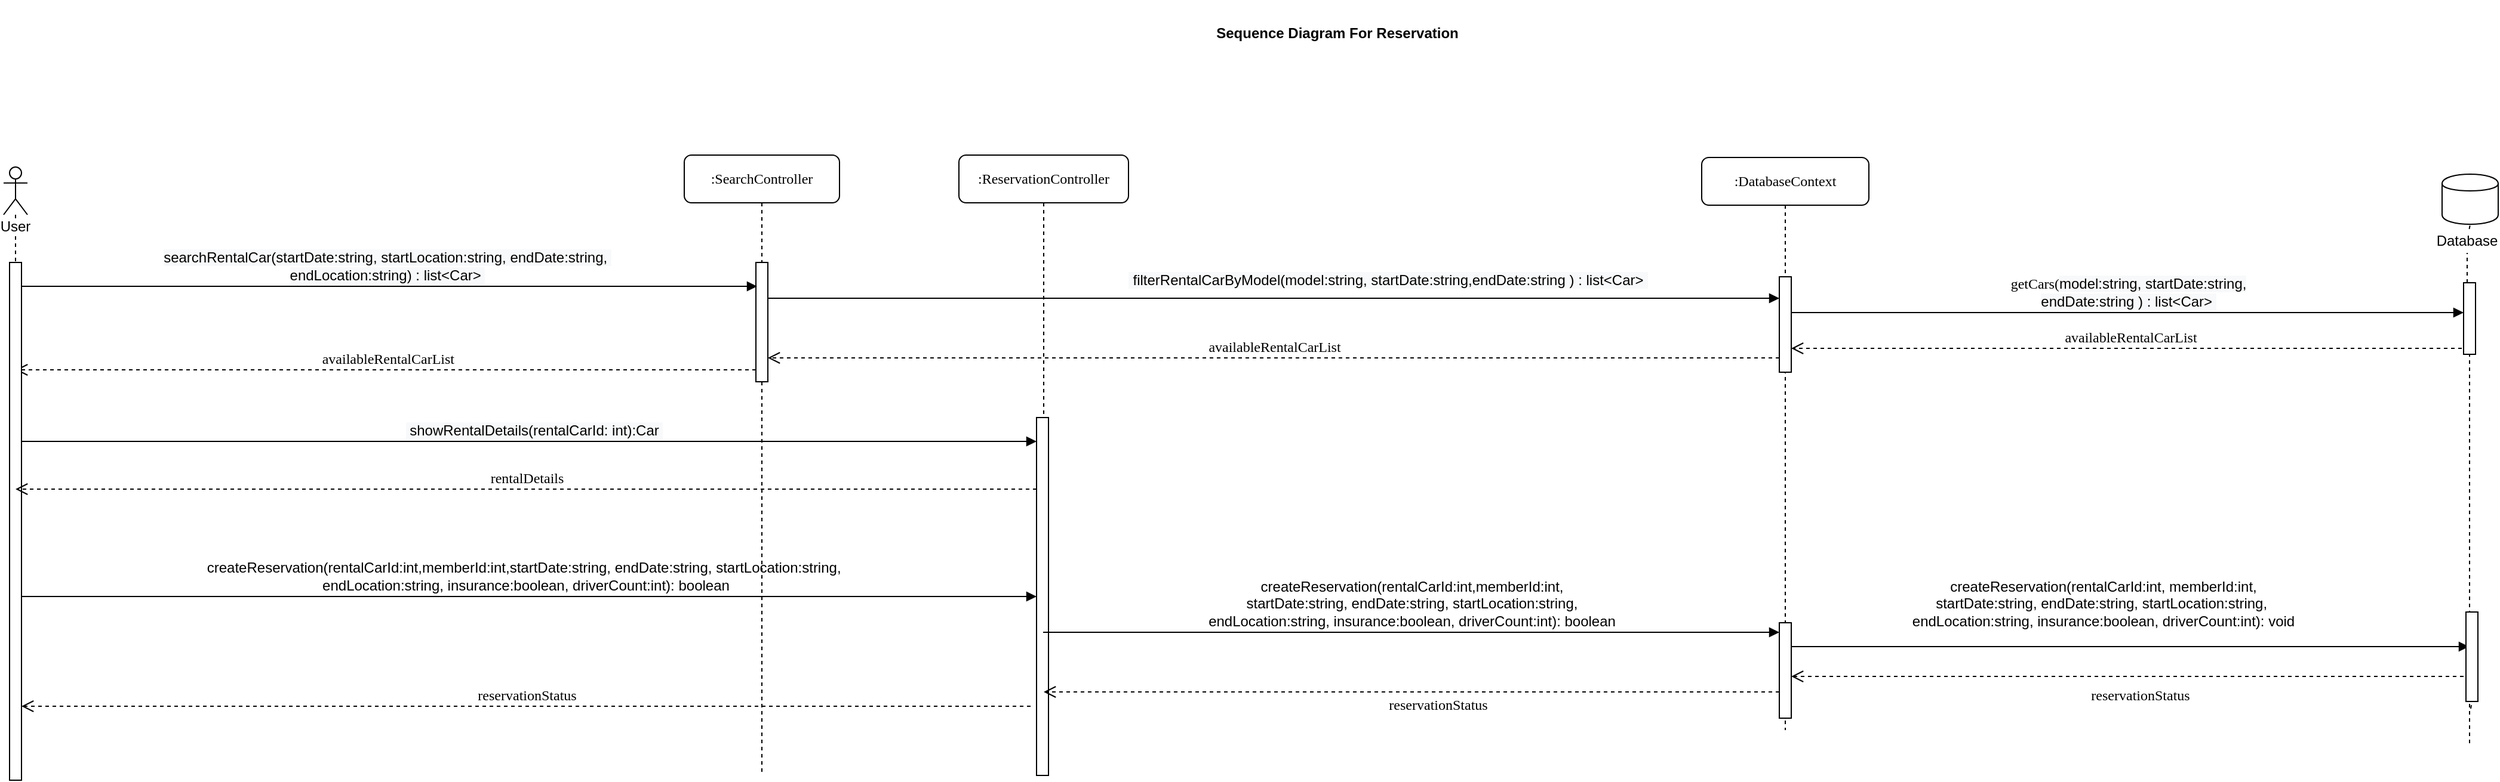 <mxfile version="13.1.14" type="device"><diagram name="Page-1" id="13e1069c-82ec-6db2-03f1-153e76fe0fe0"><mxGraphModel dx="1597" dy="1164" grid="0" gridSize="10" guides="0" tooltips="1" connect="1" arrows="1" fold="1" page="0" pageScale="1" pageWidth="1100" pageHeight="850" background="#ffffff" math="0" shadow="0"><root><mxCell id="0"/><mxCell id="1" parent="0"/><mxCell id="7baba1c4bc27f4b0-2" value=":SearchController" style="shape=umlLifeline;perimeter=lifelinePerimeter;whiteSpace=wrap;html=1;container=1;collapsible=0;recursiveResize=0;outlineConnect=0;rounded=1;shadow=0;comic=0;labelBackgroundColor=none;strokeWidth=1;fontFamily=Verdana;fontSize=12;align=center;" parent="1" vertex="1"><mxGeometry x="230" y="70" width="130" height="520" as="geometry"/></mxCell><mxCell id="7baba1c4bc27f4b0-10" value="" style="html=1;points=[];perimeter=orthogonalPerimeter;rounded=0;shadow=0;comic=0;labelBackgroundColor=none;strokeWidth=1;fontFamily=Verdana;fontSize=12;align=center;" parent="7baba1c4bc27f4b0-2" vertex="1"><mxGeometry x="60" y="90" width="10" height="100" as="geometry"/></mxCell><mxCell id="7baba1c4bc27f4b0-4" value=":ReservationController" style="shape=umlLifeline;perimeter=lifelinePerimeter;whiteSpace=wrap;html=1;container=1;collapsible=0;recursiveResize=0;outlineConnect=0;rounded=1;shadow=0;comic=0;labelBackgroundColor=none;strokeWidth=1;fontFamily=Verdana;fontSize=12;align=center;" parent="1" vertex="1"><mxGeometry x="460" y="70" width="142" height="520" as="geometry"/></mxCell><mxCell id="7baba1c4bc27f4b0-13" value="" style="html=1;points=[];perimeter=orthogonalPerimeter;rounded=0;shadow=0;comic=0;labelBackgroundColor=none;strokeWidth=1;fontFamily=Verdana;fontSize=12;align=center;" parent="7baba1c4bc27f4b0-4" vertex="1"><mxGeometry x="65" y="220" width="10" height="300" as="geometry"/></mxCell><mxCell id="7baba1c4bc27f4b0-5" value=":DatabaseContext" style="shape=umlLifeline;perimeter=lifelinePerimeter;whiteSpace=wrap;html=1;container=1;collapsible=0;recursiveResize=0;outlineConnect=0;rounded=1;shadow=0;comic=0;labelBackgroundColor=none;strokeWidth=1;fontFamily=Verdana;fontSize=12;align=center;" parent="1" vertex="1"><mxGeometry x="1082" y="72" width="140" height="480" as="geometry"/></mxCell><mxCell id="7baba1c4bc27f4b0-19" value="" style="html=1;points=[];perimeter=orthogonalPerimeter;rounded=0;shadow=0;comic=0;labelBackgroundColor=none;strokeWidth=1;fontFamily=Verdana;fontSize=12;align=center;" parent="7baba1c4bc27f4b0-5" vertex="1"><mxGeometry x="65" y="100" width="10" height="80" as="geometry"/></mxCell><mxCell id="Q7UwtsliU7LenJTDQlE5-12" value="" style="html=1;points=[];perimeter=orthogonalPerimeter;rounded=0;shadow=0;comic=0;labelBackgroundColor=none;strokeWidth=1;fontFamily=Verdana;fontSize=12;align=center;" parent="7baba1c4bc27f4b0-5" vertex="1"><mxGeometry x="65" y="390" width="10" height="80" as="geometry"/></mxCell><mxCell id="7baba1c4bc27f4b0-17" value="&lt;span style=&quot;font-family: &amp;#34;helvetica&amp;#34; ; text-align: left&quot;&gt;createReservation(rentalCarId:int,memberId:int,startDate:string, endDate:string, startLocation:string,&amp;nbsp;&lt;/span&gt;&lt;br style=&quot;padding: 0px ; margin: 0px ; font-family: &amp;#34;helvetica&amp;#34; ; text-align: left&quot;&gt;&lt;span style=&quot;font-family: &amp;#34;helvetica&amp;#34; ; text-align: left&quot;&gt;endLocation:string, insurance:boolean, driverCount:int): boolean&lt;/span&gt;" style="html=1;verticalAlign=bottom;endArrow=block;labelBackgroundColor=none;fontFamily=Verdana;fontSize=12;edgeStyle=elbowEdgeStyle;elbow=vertical;" parent="1" edge="1"><mxGeometry relative="1" as="geometry"><mxPoint x="-330.5" y="440" as="sourcePoint"/><Array as="points"><mxPoint x="400" y="440"/><mxPoint x="430" y="410"/><mxPoint x="510" y="390"/><mxPoint x="460" y="270"/></Array><mxPoint x="525" y="440" as="targetPoint"/></mxGeometry></mxCell><mxCell id="7baba1c4bc27f4b0-20" value="&lt;span style=&quot;font-family: &amp;#34;helvetica&amp;#34; ; text-align: left ; background-color: rgb(248 , 249 , 250)&quot;&gt;&amp;nbsp;filterRentalCarByModel(model:string,&amp;nbsp;startDate:string,&lt;/span&gt;&lt;span style=&quot;font-family: &amp;#34;helvetica&amp;#34; ; text-align: left ; background-color: rgb(248 , 249 , 250)&quot;&gt;endDate:string&amp;nbsp;) : list&amp;lt;Car&amp;gt;&amp;nbsp;&lt;/span&gt;" style="html=1;verticalAlign=bottom;endArrow=block;labelBackgroundColor=none;fontFamily=Verdana;fontSize=12;edgeStyle=elbowEdgeStyle;elbow=vertical;" parent="1" source="7baba1c4bc27f4b0-10" target="7baba1c4bc27f4b0-19" edge="1"><mxGeometry x="0.226" y="6" relative="1" as="geometry"><mxPoint x="650" y="230" as="sourcePoint"/><mxPoint x="730" y="190" as="targetPoint"/><Array as="points"><mxPoint x="350" y="190"/><mxPoint x="760" y="200"/><mxPoint x="690" y="185"/></Array><mxPoint as="offset"/></mxGeometry></mxCell><mxCell id="7baba1c4bc27f4b0-21" value="&lt;span style=&quot;font-family: &amp;#34;helvetica&amp;#34; ; text-align: left&quot;&gt;&amp;nbsp;&lt;/span&gt;availableRentalCarList" style="html=1;verticalAlign=bottom;endArrow=open;dashed=1;endSize=8;labelBackgroundColor=none;fontFamily=Verdana;fontSize=12;edgeStyle=elbowEdgeStyle;elbow=vertical;" parent="1" source="7baba1c4bc27f4b0-10" target="Q7UwtsliU7LenJTDQlE5-2" edge="1"><mxGeometry relative="1" as="geometry"><mxPoint x="154" y="213.88" as="targetPoint"/><Array as="points"><mxPoint x="230" y="250"/><mxPoint x="240" y="240"/><mxPoint x="190" y="214"/><mxPoint x="230" y="197"/><mxPoint x="700" y="260"/></Array><mxPoint x="230" y="214" as="sourcePoint"/></mxGeometry></mxCell><mxCell id="7baba1c4bc27f4b0-26" value="getCars(&lt;span style=&quot;font-family: &amp;#34;helvetica&amp;#34; ; text-align: left ; background-color: rgb(248 , 249 , 250)&quot;&gt;model:string,&amp;nbsp;startDate:string,&lt;/span&gt;&lt;br style=&quot;padding: 0px ; margin: 0px ; font-family: &amp;#34;helvetica&amp;#34; ; text-align: left ; background-color: rgb(248 , 249 , 250)&quot;&gt;&lt;span style=&quot;font-family: &amp;#34;helvetica&amp;#34; ; text-align: left ; background-color: rgb(248 , 249 , 250)&quot;&gt;endDate:string&amp;nbsp;) : list&amp;lt;Car&amp;gt;&amp;nbsp;&lt;/span&gt;" style="html=1;verticalAlign=bottom;endArrow=block;labelBackgroundColor=none;fontFamily=Verdana;fontSize=12;" parent="1" source="7baba1c4bc27f4b0-19" edge="1"><mxGeometry relative="1" as="geometry"><mxPoint x="1262" y="342" as="sourcePoint"/><Array as="points"><mxPoint x="1172" y="202"/></Array><mxPoint x="1720" y="202" as="targetPoint"/></mxGeometry></mxCell><mxCell id="7baba1c4bc27f4b0-30" value="availableRentalCarList" style="html=1;verticalAlign=bottom;endArrow=open;dashed=1;endSize=8;labelBackgroundColor=none;fontFamily=Verdana;fontSize=12;edgeStyle=elbowEdgeStyle;elbow=vertical;" parent="1" target="7baba1c4bc27f4b0-19" edge="1"><mxGeometry relative="1" as="geometry"><mxPoint x="487" y="602" as="targetPoint"/><Array as="points"><mxPoint x="1232" y="232"/><mxPoint x="1172" y="223"/></Array><mxPoint x="1724.5" y="232" as="sourcePoint"/></mxGeometry></mxCell><mxCell id="7baba1c4bc27f4b0-11" value="&lt;span style=&quot;font-family: &amp;#34;helvetica&amp;#34; ; text-align: left ; background-color: rgb(248 , 249 , 250)&quot;&gt;searchRentalCar(startDate:string, startLocation:string, endDate:string,&amp;nbsp;&lt;/span&gt;&lt;br style=&quot;padding: 0px ; margin: 0px ; font-family: &amp;#34;helvetica&amp;#34; ; text-align: left ; background-color: rgb(248 , 249 , 250)&quot;&gt;&lt;span style=&quot;font-family: &amp;#34;helvetica&amp;#34; ; text-align: left ; background-color: rgb(248 , 249 , 250)&quot;&gt;endLocation:string) : list&amp;lt;Car&amp;gt;&amp;nbsp;&lt;/span&gt;" style="html=1;verticalAlign=bottom;endArrow=block;labelBackgroundColor=none;fontFamily=Verdana;fontSize=12;edgeStyle=elbowEdgeStyle;elbow=vertical;" parent="1" source="Q7UwtsliU7LenJTDQlE5-2" edge="1"><mxGeometry relative="1" as="geometry"><mxPoint x="155" y="180" as="sourcePoint"/><mxPoint x="291" y="180" as="targetPoint"/><Array as="points"><mxPoint x="240" y="180"/></Array></mxGeometry></mxCell><mxCell id="7baba1c4bc27f4b0-14" value="&lt;span style=&quot;font-family: &amp;#34;helvetica&amp;#34; ; text-align: left ; background-color: rgb(248 , 249 , 250)&quot;&gt;&lt;br&gt;&amp;nbsp;showRentalDetails(rentalCarId: int):Car&amp;nbsp;&lt;/span&gt;" style="html=1;verticalAlign=bottom;endArrow=block;labelBackgroundColor=none;fontFamily=Verdana;fontSize=12;edgeStyle=elbowEdgeStyle;elbow=vertical;" parent="1" source="Q7UwtsliU7LenJTDQlE5-2" target="7baba1c4bc27f4b0-13" edge="1"><mxGeometry x="0.13" y="-50" relative="1" as="geometry"><mxPoint x="155" y="200" as="sourcePoint"/><Array as="points"><mxPoint x="330" y="310"/><mxPoint x="190" y="260"/><mxPoint x="380" y="240"/></Array><mxPoint x="-49" y="-50" as="offset"/></mxGeometry></mxCell><mxCell id="Q7UwtsliU7LenJTDQlE5-2" value="User" style="shape=umlLifeline;participant=umlActor;perimeter=lifelinePerimeter;whiteSpace=wrap;html=1;container=1;collapsible=0;recursiveResize=0;verticalAlign=top;spacingTop=36;labelBackgroundColor=#ffffff;outlineConnect=0;" parent="1" vertex="1"><mxGeometry x="-340" y="80" width="20" height="514" as="geometry"/></mxCell><mxCell id="7baba1c4bc27f4b0-22" value="" style="html=1;points=[];perimeter=orthogonalPerimeter;rounded=0;shadow=0;comic=0;labelBackgroundColor=none;strokeWidth=1;fontFamily=Verdana;fontSize=12;align=center;" parent="Q7UwtsliU7LenJTDQlE5-2" vertex="1"><mxGeometry x="5" y="80" width="10" height="434" as="geometry"/></mxCell><mxCell id="Q7UwtsliU7LenJTDQlE5-5" value="availableRentalCarList" style="html=1;verticalAlign=bottom;endArrow=open;dashed=1;endSize=8;labelBackgroundColor=none;fontFamily=Verdana;fontSize=12;edgeStyle=elbowEdgeStyle;elbow=vertical;" parent="1" source="7baba1c4bc27f4b0-19" target="7baba1c4bc27f4b0-10" edge="1"><mxGeometry relative="1" as="geometry"><mxPoint x="620" y="231" as="targetPoint"/><Array as="points"><mxPoint x="680" y="240"/><mxPoint x="695" y="231"/></Array><mxPoint x="751" y="231" as="sourcePoint"/></mxGeometry></mxCell><mxCell id="Q7UwtsliU7LenJTDQlE5-6" value="rentalDetails" style="html=1;verticalAlign=bottom;endArrow=open;dashed=1;endSize=8;labelBackgroundColor=none;fontFamily=Verdana;fontSize=12;" parent="1" source="7baba1c4bc27f4b0-13" target="Q7UwtsliU7LenJTDQlE5-2" edge="1"><mxGeometry relative="1" as="geometry"><mxPoint x="89.5" y="350" as="targetPoint"/><mxPoint x="444" y="335" as="sourcePoint"/><Array as="points"><mxPoint x="420" y="350"/><mxPoint x="390" y="350"/><mxPoint x="350" y="350"/><mxPoint x="320" y="350"/><mxPoint x="190" y="350"/></Array></mxGeometry></mxCell><mxCell id="Q7UwtsliU7LenJTDQlE5-8" value="&lt;span style=&quot;font-family: &amp;#34;helvetica&amp;#34; ; text-align: left&quot;&gt;createReservation(rentalCarId:int,&lt;/span&gt;&lt;span style=&quot;font-family: &amp;#34;helvetica&amp;#34; ; text-align: left&quot;&gt;memberId:int,&lt;/span&gt;&lt;span style=&quot;font-family: &amp;#34;helvetica&amp;#34; ; text-align: left&quot;&gt;&lt;br&gt;&amp;nbsp;startDate:string, endDate:string, startLocation:string,&amp;nbsp;&lt;/span&gt;&lt;br style=&quot;padding: 0px ; margin: 0px ; font-family: &amp;#34;helvetica&amp;#34; ; text-align: left&quot;&gt;&lt;span style=&quot;font-family: &amp;#34;helvetica&amp;#34; ; text-align: left&quot;&gt;endLocation:string, insurance:boolean, driverCount:int): boolean&lt;/span&gt;" style="html=1;verticalAlign=bottom;endArrow=block;labelBackgroundColor=none;fontFamily=Verdana;fontSize=12;edgeStyle=elbowEdgeStyle;elbow=vertical;" parent="1" target="Q7UwtsliU7LenJTDQlE5-12" edge="1"><mxGeometry relative="1" as="geometry"><mxPoint x="530.5" y="470" as="sourcePoint"/><Array as="points"><mxPoint x="710" y="470"/><mxPoint x="845" y="460"/><mxPoint x="875" y="430"/><mxPoint x="955" y="410"/><mxPoint x="905" y="290"/></Array><mxPoint x="810" y="470" as="targetPoint"/></mxGeometry></mxCell><mxCell id="Q7UwtsliU7LenJTDQlE5-14" value="reservationStatus" style="html=1;verticalAlign=bottom;endArrow=open;dashed=1;endSize=8;labelBackgroundColor=none;fontFamily=Verdana;fontSize=12;edgeStyle=elbowEdgeStyle;elbow=vertical;" parent="1" source="Q7UwtsliU7LenJTDQlE5-12" edge="1"><mxGeometry x="-0.035" y="22" relative="1" as="geometry"><mxPoint x="531" y="520" as="targetPoint"/><Array as="points"><mxPoint x="680" y="520"/><mxPoint x="695" y="491"/></Array><mxPoint x="820" y="520" as="sourcePoint"/><mxPoint x="11" y="-2" as="offset"/></mxGeometry></mxCell><mxCell id="Q7UwtsliU7LenJTDQlE5-15" value="reservationStatus" style="html=1;verticalAlign=bottom;endArrow=open;dashed=1;endSize=8;labelBackgroundColor=none;fontFamily=Verdana;fontSize=12;edgeStyle=elbowEdgeStyle;elbow=vertical;" parent="1" edge="1"><mxGeometry relative="1" as="geometry"><mxPoint x="-325" y="532" as="targetPoint"/><Array as="points"><mxPoint x="100" y="532"/><mxPoint x="345" y="521"/></Array><mxPoint x="520" y="532" as="sourcePoint"/></mxGeometry></mxCell><mxCell id="Q7UwtsliU7LenJTDQlE5-16" value="&lt;span style=&quot;font-family: &amp;#34;helvetica&amp;#34; ; text-align: left&quot;&gt;createReservation(rentalCarId:int,&amp;nbsp;&lt;/span&gt;&lt;span style=&quot;font-family: &amp;#34;helvetica&amp;#34; ; text-align: left&quot;&gt;memberId:int,&lt;/span&gt;&lt;span style=&quot;font-family: &amp;#34;helvetica&amp;#34; ; text-align: left&quot;&gt;&lt;br&gt;startDate:string, endDate:string, startLocation:string,&amp;nbsp;&lt;/span&gt;&lt;br style=&quot;padding: 0px ; margin: 0px ; font-family: &amp;#34;helvetica&amp;#34; ; text-align: left&quot;&gt;&lt;span style=&quot;font-family: &amp;#34;helvetica&amp;#34; ; text-align: left&quot;&gt;endLocation:string, insurance:boolean, driverCount:int): void&lt;/span&gt;" style="html=1;verticalAlign=bottom;endArrow=block;labelBackgroundColor=none;fontFamily=Verdana;fontSize=12;edgeStyle=elbowEdgeStyle;elbow=vertical;" parent="1" source="Q7UwtsliU7LenJTDQlE5-12" edge="1"><mxGeometry x="0.099" y="53" relative="1" as="geometry"><mxPoint x="1192" y="482" as="sourcePoint"/><Array as="points"><mxPoint x="1331.5" y="482"/><mxPoint x="1466.5" y="472"/><mxPoint x="1496.5" y="442"/><mxPoint x="1576.5" y="422"/><mxPoint x="1526.5" y="302"/></Array><mxPoint x="1724.5" y="482" as="targetPoint"/><mxPoint x="-51" y="41" as="offset"/></mxGeometry></mxCell><mxCell id="Q7UwtsliU7LenJTDQlE5-17" value="reservationStatus" style="html=1;verticalAlign=bottom;endArrow=open;dashed=1;endSize=8;labelBackgroundColor=none;fontFamily=Verdana;fontSize=12;edgeStyle=elbowEdgeStyle;elbow=vertical;" parent="1" target="Q7UwtsliU7LenJTDQlE5-12" edge="1"><mxGeometry y="27" relative="1" as="geometry"><mxPoint x="1151.5" y="522" as="targetPoint"/><Array as="points"><mxPoint x="1252" y="507"/><mxPoint x="1332" y="522"/><mxPoint x="1022" y="512"/><mxPoint x="1037" y="503"/></Array><mxPoint x="1720" y="507" as="sourcePoint"/><mxPoint x="10" y="-2" as="offset"/></mxGeometry></mxCell><mxCell id="2mEJihvLGWSnD44SEvs8-2" value="&lt;b&gt;Sequence Diagram For Reservation&lt;/b&gt;" style="text;html=1;strokeColor=none;fillColor=none;align=center;verticalAlign=middle;whiteSpace=wrap;rounded=0;" vertex="1" parent="1"><mxGeometry x="558" y="-60" width="438" height="55" as="geometry"/></mxCell><mxCell id="2mEJihvLGWSnD44SEvs8-3" value="" style="shape=cylinder;whiteSpace=wrap;html=1;boundedLbl=1;backgroundOutline=1;" vertex="1" parent="1"><mxGeometry x="1702" y="86" width="47" height="42" as="geometry"/></mxCell><mxCell id="2mEJihvLGWSnD44SEvs8-9" value="" style="endArrow=none;dashed=1;html=1;entryX=0.5;entryY=1;entryDx=0;entryDy=0;" edge="1" parent="1" source="2mEJihvLGWSnD44SEvs8-14" target="2mEJihvLGWSnD44SEvs8-3"><mxGeometry width="50" height="50" relative="1" as="geometry"><mxPoint x="1726" y="534" as="sourcePoint"/><mxPoint x="1389" y="231" as="targetPoint"/></mxGeometry></mxCell><mxCell id="2mEJihvLGWSnD44SEvs8-10" value="" style="html=1;points=[];perimeter=orthogonalPerimeter;rounded=0;shadow=0;comic=0;labelBackgroundColor=none;strokeColor=#000000;strokeWidth=1;fillColor=#FFFFFF;fontFamily=Verdana;fontSize=12;fontColor=#000000;align=center;" vertex="1" parent="1"><mxGeometry x="1720" y="177" width="10" height="60" as="geometry"/></mxCell><mxCell id="2mEJihvLGWSnD44SEvs8-11" value="" style="endArrow=none;dashed=1;html=1;entryX=0.5;entryY=1;entryDx=0;entryDy=0;" edge="1" parent="1" target="2mEJihvLGWSnD44SEvs8-10"><mxGeometry width="50" height="50" relative="1" as="geometry"><mxPoint x="1725" y="563" as="sourcePoint"/><mxPoint x="1725.5" y="128" as="targetPoint"/></mxGeometry></mxCell><mxCell id="2mEJihvLGWSnD44SEvs8-12" value="" style="html=1;points=[];perimeter=orthogonalPerimeter;rounded=0;shadow=0;comic=0;labelBackgroundColor=none;strokeColor=#000000;strokeWidth=1;fillColor=#FFFFFF;fontFamily=Verdana;fontSize=12;fontColor=#000000;align=center;" vertex="1" parent="1"><mxGeometry x="1722" y="453" width="10" height="75" as="geometry"/></mxCell><mxCell id="2mEJihvLGWSnD44SEvs8-13" value="" style="endArrow=none;dashed=1;html=1;entryX=0.5;entryY=1;entryDx=0;entryDy=0;" edge="1" parent="1" target="2mEJihvLGWSnD44SEvs8-12"><mxGeometry width="50" height="50" relative="1" as="geometry"><mxPoint x="1726" y="534" as="sourcePoint"/><mxPoint x="1725" y="237" as="targetPoint"/></mxGeometry></mxCell><mxCell id="2mEJihvLGWSnD44SEvs8-14" value="Database" style="text;html=1;strokeColor=none;fillColor=none;align=center;verticalAlign=middle;whiteSpace=wrap;rounded=0;" vertex="1" parent="1"><mxGeometry x="1703" y="132" width="40" height="20" as="geometry"/></mxCell><mxCell id="2mEJihvLGWSnD44SEvs8-15" value="" style="endArrow=none;dashed=1;html=1;entryX=0.5;entryY=1;entryDx=0;entryDy=0;" edge="1" parent="1" source="2mEJihvLGWSnD44SEvs8-10" target="2mEJihvLGWSnD44SEvs8-14"><mxGeometry width="50" height="50" relative="1" as="geometry"><mxPoint x="1725.5" y="177" as="sourcePoint"/><mxPoint x="1725.5" y="128" as="targetPoint"/></mxGeometry></mxCell></root></mxGraphModel></diagram></mxfile>